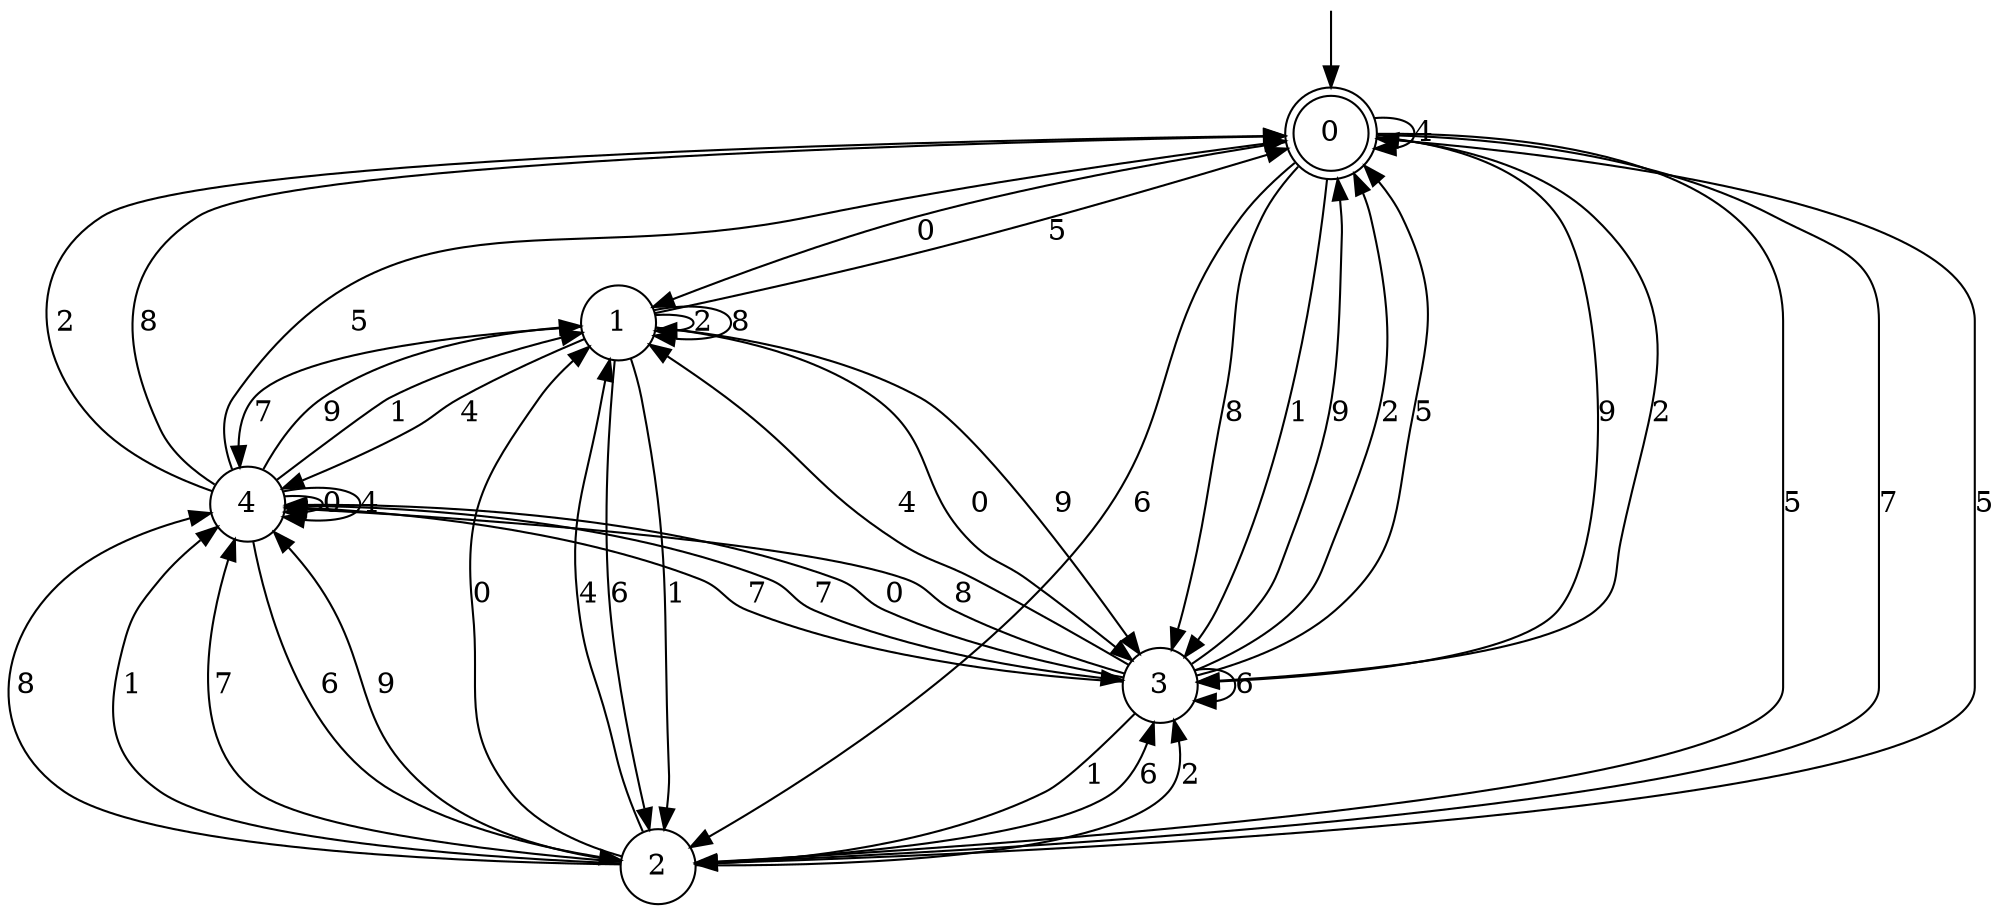 digraph g {

	s0 [shape="doublecircle" label="0"];
	s1 [shape="circle" label="1"];
	s2 [shape="circle" label="2"];
	s3 [shape="circle" label="3"];
	s4 [shape="circle" label="4"];
	s0 -> s1 [label="0"];
	s0 -> s0 [label="4"];
	s0 -> s2 [label="6"];
	s0 -> s3 [label="9"];
	s0 -> s3 [label="2"];
	s0 -> s3 [label="8"];
	s0 -> s3 [label="1"];
	s0 -> s2 [label="5"];
	s0 -> s2 [label="7"];
	s1 -> s3 [label="0"];
	s1 -> s4 [label="4"];
	s1 -> s2 [label="6"];
	s1 -> s3 [label="9"];
	s1 -> s1 [label="2"];
	s1 -> s1 [label="8"];
	s1 -> s2 [label="1"];
	s1 -> s0 [label="5"];
	s1 -> s4 [label="7"];
	s2 -> s1 [label="0"];
	s2 -> s1 [label="4"];
	s2 -> s3 [label="6"];
	s2 -> s4 [label="9"];
	s2 -> s3 [label="2"];
	s2 -> s4 [label="8"];
	s2 -> s4 [label="1"];
	s2 -> s0 [label="5"];
	s2 -> s4 [label="7"];
	s3 -> s4 [label="0"];
	s3 -> s1 [label="4"];
	s3 -> s3 [label="6"];
	s3 -> s0 [label="9"];
	s3 -> s0 [label="2"];
	s3 -> s4 [label="8"];
	s3 -> s2 [label="1"];
	s3 -> s0 [label="5"];
	s3 -> s4 [label="7"];
	s4 -> s4 [label="0"];
	s4 -> s4 [label="4"];
	s4 -> s2 [label="6"];
	s4 -> s1 [label="9"];
	s4 -> s0 [label="2"];
	s4 -> s0 [label="8"];
	s4 -> s1 [label="1"];
	s4 -> s0 [label="5"];
	s4 -> s3 [label="7"];

__start0 [label="" shape="none" width="0" height="0"];
__start0 -> s0;

}
